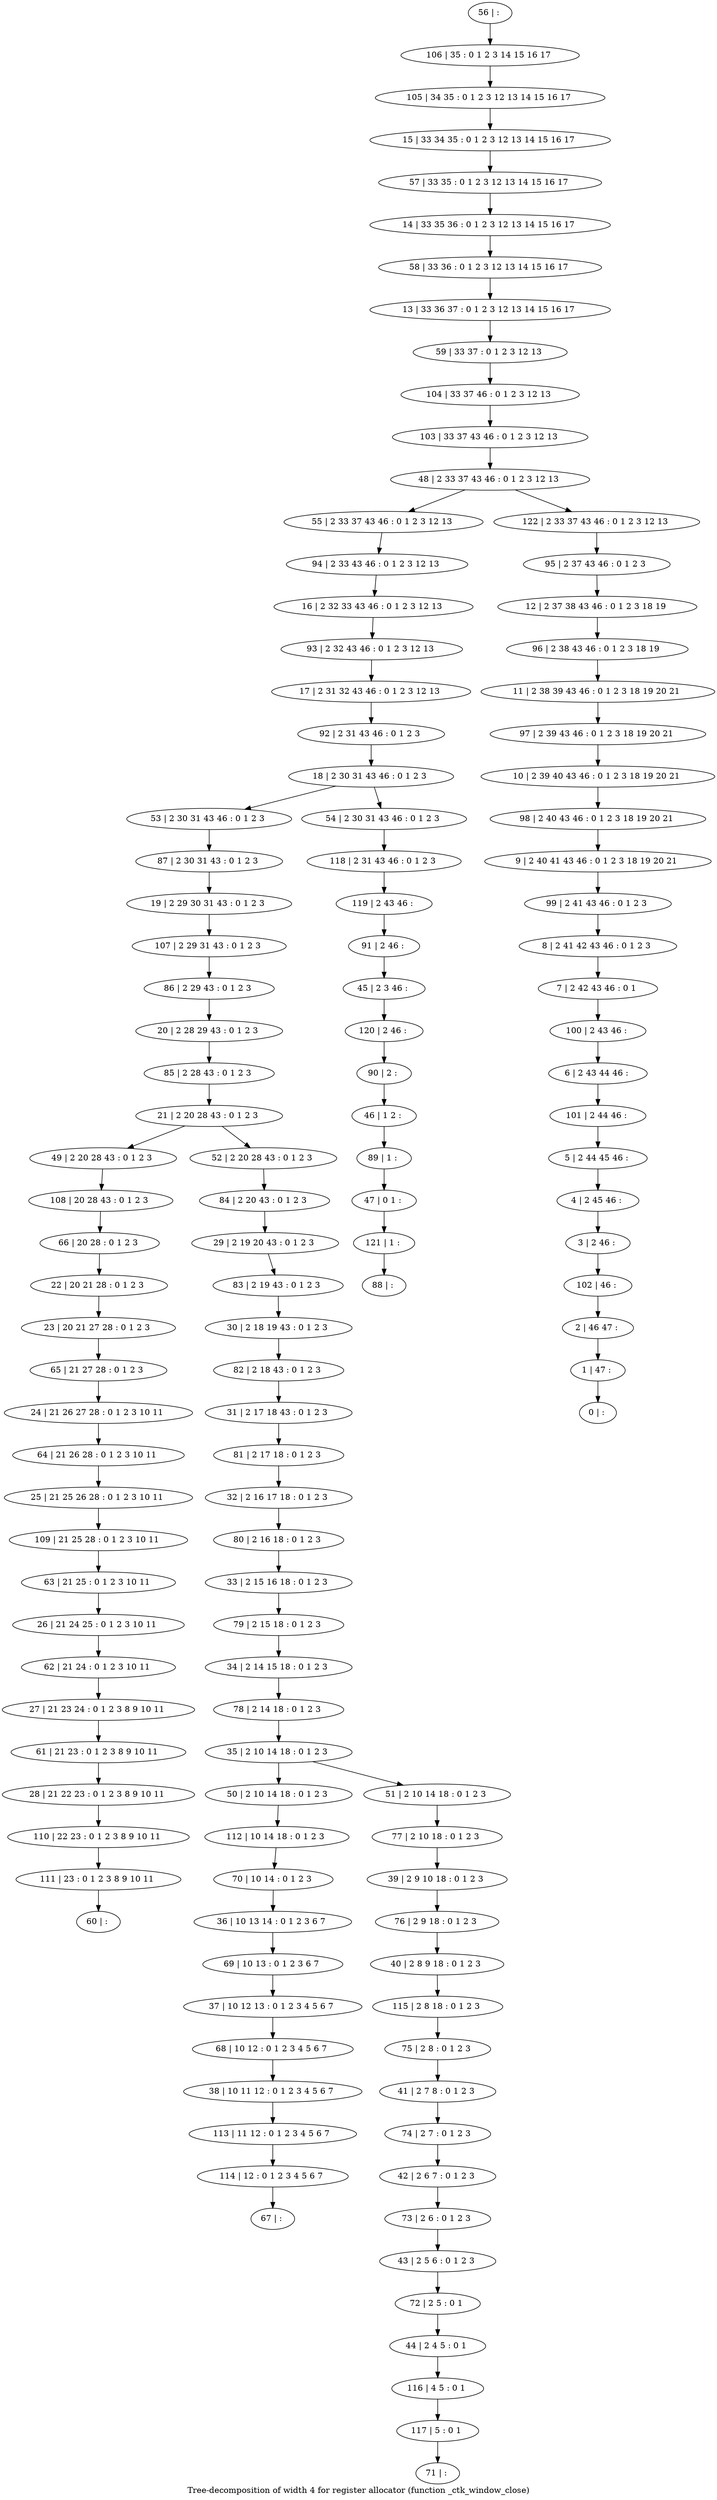 digraph G {
graph [label="Tree-decomposition of width 4 for register allocator (function _ctk_window_close)"]
0[label="0 | : "];
1[label="1 | 47 : "];
2[label="2 | 46 47 : "];
3[label="3 | 2 46 : "];
4[label="4 | 2 45 46 : "];
5[label="5 | 2 44 45 46 : "];
6[label="6 | 2 43 44 46 : "];
7[label="7 | 2 42 43 46 : 0 1 "];
8[label="8 | 2 41 42 43 46 : 0 1 2 3 "];
9[label="9 | 2 40 41 43 46 : 0 1 2 3 18 19 20 21 "];
10[label="10 | 2 39 40 43 46 : 0 1 2 3 18 19 20 21 "];
11[label="11 | 2 38 39 43 46 : 0 1 2 3 18 19 20 21 "];
12[label="12 | 2 37 38 43 46 : 0 1 2 3 18 19 "];
13[label="13 | 33 36 37 : 0 1 2 3 12 13 14 15 16 17 "];
14[label="14 | 33 35 36 : 0 1 2 3 12 13 14 15 16 17 "];
15[label="15 | 33 34 35 : 0 1 2 3 12 13 14 15 16 17 "];
16[label="16 | 2 32 33 43 46 : 0 1 2 3 12 13 "];
17[label="17 | 2 31 32 43 46 : 0 1 2 3 12 13 "];
18[label="18 | 2 30 31 43 46 : 0 1 2 3 "];
19[label="19 | 2 29 30 31 43 : 0 1 2 3 "];
20[label="20 | 2 28 29 43 : 0 1 2 3 "];
21[label="21 | 2 20 28 43 : 0 1 2 3 "];
22[label="22 | 20 21 28 : 0 1 2 3 "];
23[label="23 | 20 21 27 28 : 0 1 2 3 "];
24[label="24 | 21 26 27 28 : 0 1 2 3 10 11 "];
25[label="25 | 21 25 26 28 : 0 1 2 3 10 11 "];
26[label="26 | 21 24 25 : 0 1 2 3 10 11 "];
27[label="27 | 21 23 24 : 0 1 2 3 8 9 10 11 "];
28[label="28 | 21 22 23 : 0 1 2 3 8 9 10 11 "];
29[label="29 | 2 19 20 43 : 0 1 2 3 "];
30[label="30 | 2 18 19 43 : 0 1 2 3 "];
31[label="31 | 2 17 18 43 : 0 1 2 3 "];
32[label="32 | 2 16 17 18 : 0 1 2 3 "];
33[label="33 | 2 15 16 18 : 0 1 2 3 "];
34[label="34 | 2 14 15 18 : 0 1 2 3 "];
35[label="35 | 2 10 14 18 : 0 1 2 3 "];
36[label="36 | 10 13 14 : 0 1 2 3 6 7 "];
37[label="37 | 10 12 13 : 0 1 2 3 4 5 6 7 "];
38[label="38 | 10 11 12 : 0 1 2 3 4 5 6 7 "];
39[label="39 | 2 9 10 18 : 0 1 2 3 "];
40[label="40 | 2 8 9 18 : 0 1 2 3 "];
41[label="41 | 2 7 8 : 0 1 2 3 "];
42[label="42 | 2 6 7 : 0 1 2 3 "];
43[label="43 | 2 5 6 : 0 1 2 3 "];
44[label="44 | 2 4 5 : 0 1 "];
45[label="45 | 2 3 46 : "];
46[label="46 | 1 2 : "];
47[label="47 | 0 1 : "];
48[label="48 | 2 33 37 43 46 : 0 1 2 3 12 13 "];
49[label="49 | 2 20 28 43 : 0 1 2 3 "];
50[label="50 | 2 10 14 18 : 0 1 2 3 "];
51[label="51 | 2 10 14 18 : 0 1 2 3 "];
52[label="52 | 2 20 28 43 : 0 1 2 3 "];
53[label="53 | 2 30 31 43 46 : 0 1 2 3 "];
54[label="54 | 2 30 31 43 46 : 0 1 2 3 "];
55[label="55 | 2 33 37 43 46 : 0 1 2 3 12 13 "];
56[label="56 | : "];
57[label="57 | 33 35 : 0 1 2 3 12 13 14 15 16 17 "];
58[label="58 | 33 36 : 0 1 2 3 12 13 14 15 16 17 "];
59[label="59 | 33 37 : 0 1 2 3 12 13 "];
60[label="60 | : "];
61[label="61 | 21 23 : 0 1 2 3 8 9 10 11 "];
62[label="62 | 21 24 : 0 1 2 3 10 11 "];
63[label="63 | 21 25 : 0 1 2 3 10 11 "];
64[label="64 | 21 26 28 : 0 1 2 3 10 11 "];
65[label="65 | 21 27 28 : 0 1 2 3 "];
66[label="66 | 20 28 : 0 1 2 3 "];
67[label="67 | : "];
68[label="68 | 10 12 : 0 1 2 3 4 5 6 7 "];
69[label="69 | 10 13 : 0 1 2 3 6 7 "];
70[label="70 | 10 14 : 0 1 2 3 "];
71[label="71 | : "];
72[label="72 | 2 5 : 0 1 "];
73[label="73 | 2 6 : 0 1 2 3 "];
74[label="74 | 2 7 : 0 1 2 3 "];
75[label="75 | 2 8 : 0 1 2 3 "];
76[label="76 | 2 9 18 : 0 1 2 3 "];
77[label="77 | 2 10 18 : 0 1 2 3 "];
78[label="78 | 2 14 18 : 0 1 2 3 "];
79[label="79 | 2 15 18 : 0 1 2 3 "];
80[label="80 | 2 16 18 : 0 1 2 3 "];
81[label="81 | 2 17 18 : 0 1 2 3 "];
82[label="82 | 2 18 43 : 0 1 2 3 "];
83[label="83 | 2 19 43 : 0 1 2 3 "];
84[label="84 | 2 20 43 : 0 1 2 3 "];
85[label="85 | 2 28 43 : 0 1 2 3 "];
86[label="86 | 2 29 43 : 0 1 2 3 "];
87[label="87 | 2 30 31 43 : 0 1 2 3 "];
88[label="88 | : "];
89[label="89 | 1 : "];
90[label="90 | 2 : "];
91[label="91 | 2 46 : "];
92[label="92 | 2 31 43 46 : 0 1 2 3 "];
93[label="93 | 2 32 43 46 : 0 1 2 3 12 13 "];
94[label="94 | 2 33 43 46 : 0 1 2 3 12 13 "];
95[label="95 | 2 37 43 46 : 0 1 2 3 "];
96[label="96 | 2 38 43 46 : 0 1 2 3 18 19 "];
97[label="97 | 2 39 43 46 : 0 1 2 3 18 19 20 21 "];
98[label="98 | 2 40 43 46 : 0 1 2 3 18 19 20 21 "];
99[label="99 | 2 41 43 46 : 0 1 2 3 "];
100[label="100 | 2 43 46 : "];
101[label="101 | 2 44 46 : "];
102[label="102 | 46 : "];
103[label="103 | 33 37 43 46 : 0 1 2 3 12 13 "];
104[label="104 | 33 37 46 : 0 1 2 3 12 13 "];
105[label="105 | 34 35 : 0 1 2 3 12 13 14 15 16 17 "];
106[label="106 | 35 : 0 1 2 3 14 15 16 17 "];
107[label="107 | 2 29 31 43 : 0 1 2 3 "];
108[label="108 | 20 28 43 : 0 1 2 3 "];
109[label="109 | 21 25 28 : 0 1 2 3 10 11 "];
110[label="110 | 22 23 : 0 1 2 3 8 9 10 11 "];
111[label="111 | 23 : 0 1 2 3 8 9 10 11 "];
112[label="112 | 10 14 18 : 0 1 2 3 "];
113[label="113 | 11 12 : 0 1 2 3 4 5 6 7 "];
114[label="114 | 12 : 0 1 2 3 4 5 6 7 "];
115[label="115 | 2 8 18 : 0 1 2 3 "];
116[label="116 | 4 5 : 0 1 "];
117[label="117 | 5 : 0 1 "];
118[label="118 | 2 31 43 46 : 0 1 2 3 "];
119[label="119 | 2 43 46 : "];
120[label="120 | 2 46 : "];
121[label="121 | 1 : "];
122[label="122 | 2 33 37 43 46 : 0 1 2 3 12 13 "];
22->23 ;
21->49 ;
35->50 ;
35->51 ;
21->52 ;
18->53 ;
18->54 ;
61->28 ;
27->61 ;
62->27 ;
26->62 ;
63->26 ;
64->25 ;
24->64 ;
65->24 ;
23->65 ;
66->22 ;
68->38 ;
37->68 ;
69->37 ;
36->69 ;
70->36 ;
72->44 ;
43->72 ;
73->43 ;
42->73 ;
74->42 ;
41->74 ;
75->41 ;
76->40 ;
39->76 ;
77->39 ;
51->77 ;
78->35 ;
34->78 ;
79->34 ;
33->79 ;
80->33 ;
32->80 ;
81->32 ;
31->81 ;
82->31 ;
30->82 ;
83->30 ;
29->83 ;
84->29 ;
52->84 ;
85->21 ;
20->85 ;
86->20 ;
87->19 ;
53->87 ;
89->47 ;
46->89 ;
90->46 ;
91->45 ;
92->18 ;
17->92 ;
93->17 ;
16->93 ;
94->16 ;
55->94 ;
107->86 ;
19->107 ;
108->66 ;
49->108 ;
109->63 ;
25->109 ;
28->110 ;
111->60 ;
110->111 ;
112->70 ;
50->112 ;
38->113 ;
114->67 ;
113->114 ;
115->75 ;
40->115 ;
44->116 ;
117->71 ;
116->117 ;
54->118 ;
119->91 ;
118->119 ;
120->90 ;
45->120 ;
121->88 ;
47->121 ;
56->106 ;
106->105 ;
105->15 ;
15->57 ;
57->14 ;
14->58 ;
58->13 ;
13->59 ;
59->104 ;
104->103 ;
103->48 ;
95->12 ;
12->96 ;
96->11 ;
11->97 ;
97->10 ;
10->98 ;
98->9 ;
9->99 ;
99->8 ;
8->7 ;
7->100 ;
100->6 ;
6->101 ;
101->5 ;
5->4 ;
4->3 ;
3->102 ;
102->2 ;
2->1 ;
1->0 ;
122->95 ;
48->55 ;
48->122 ;
}
